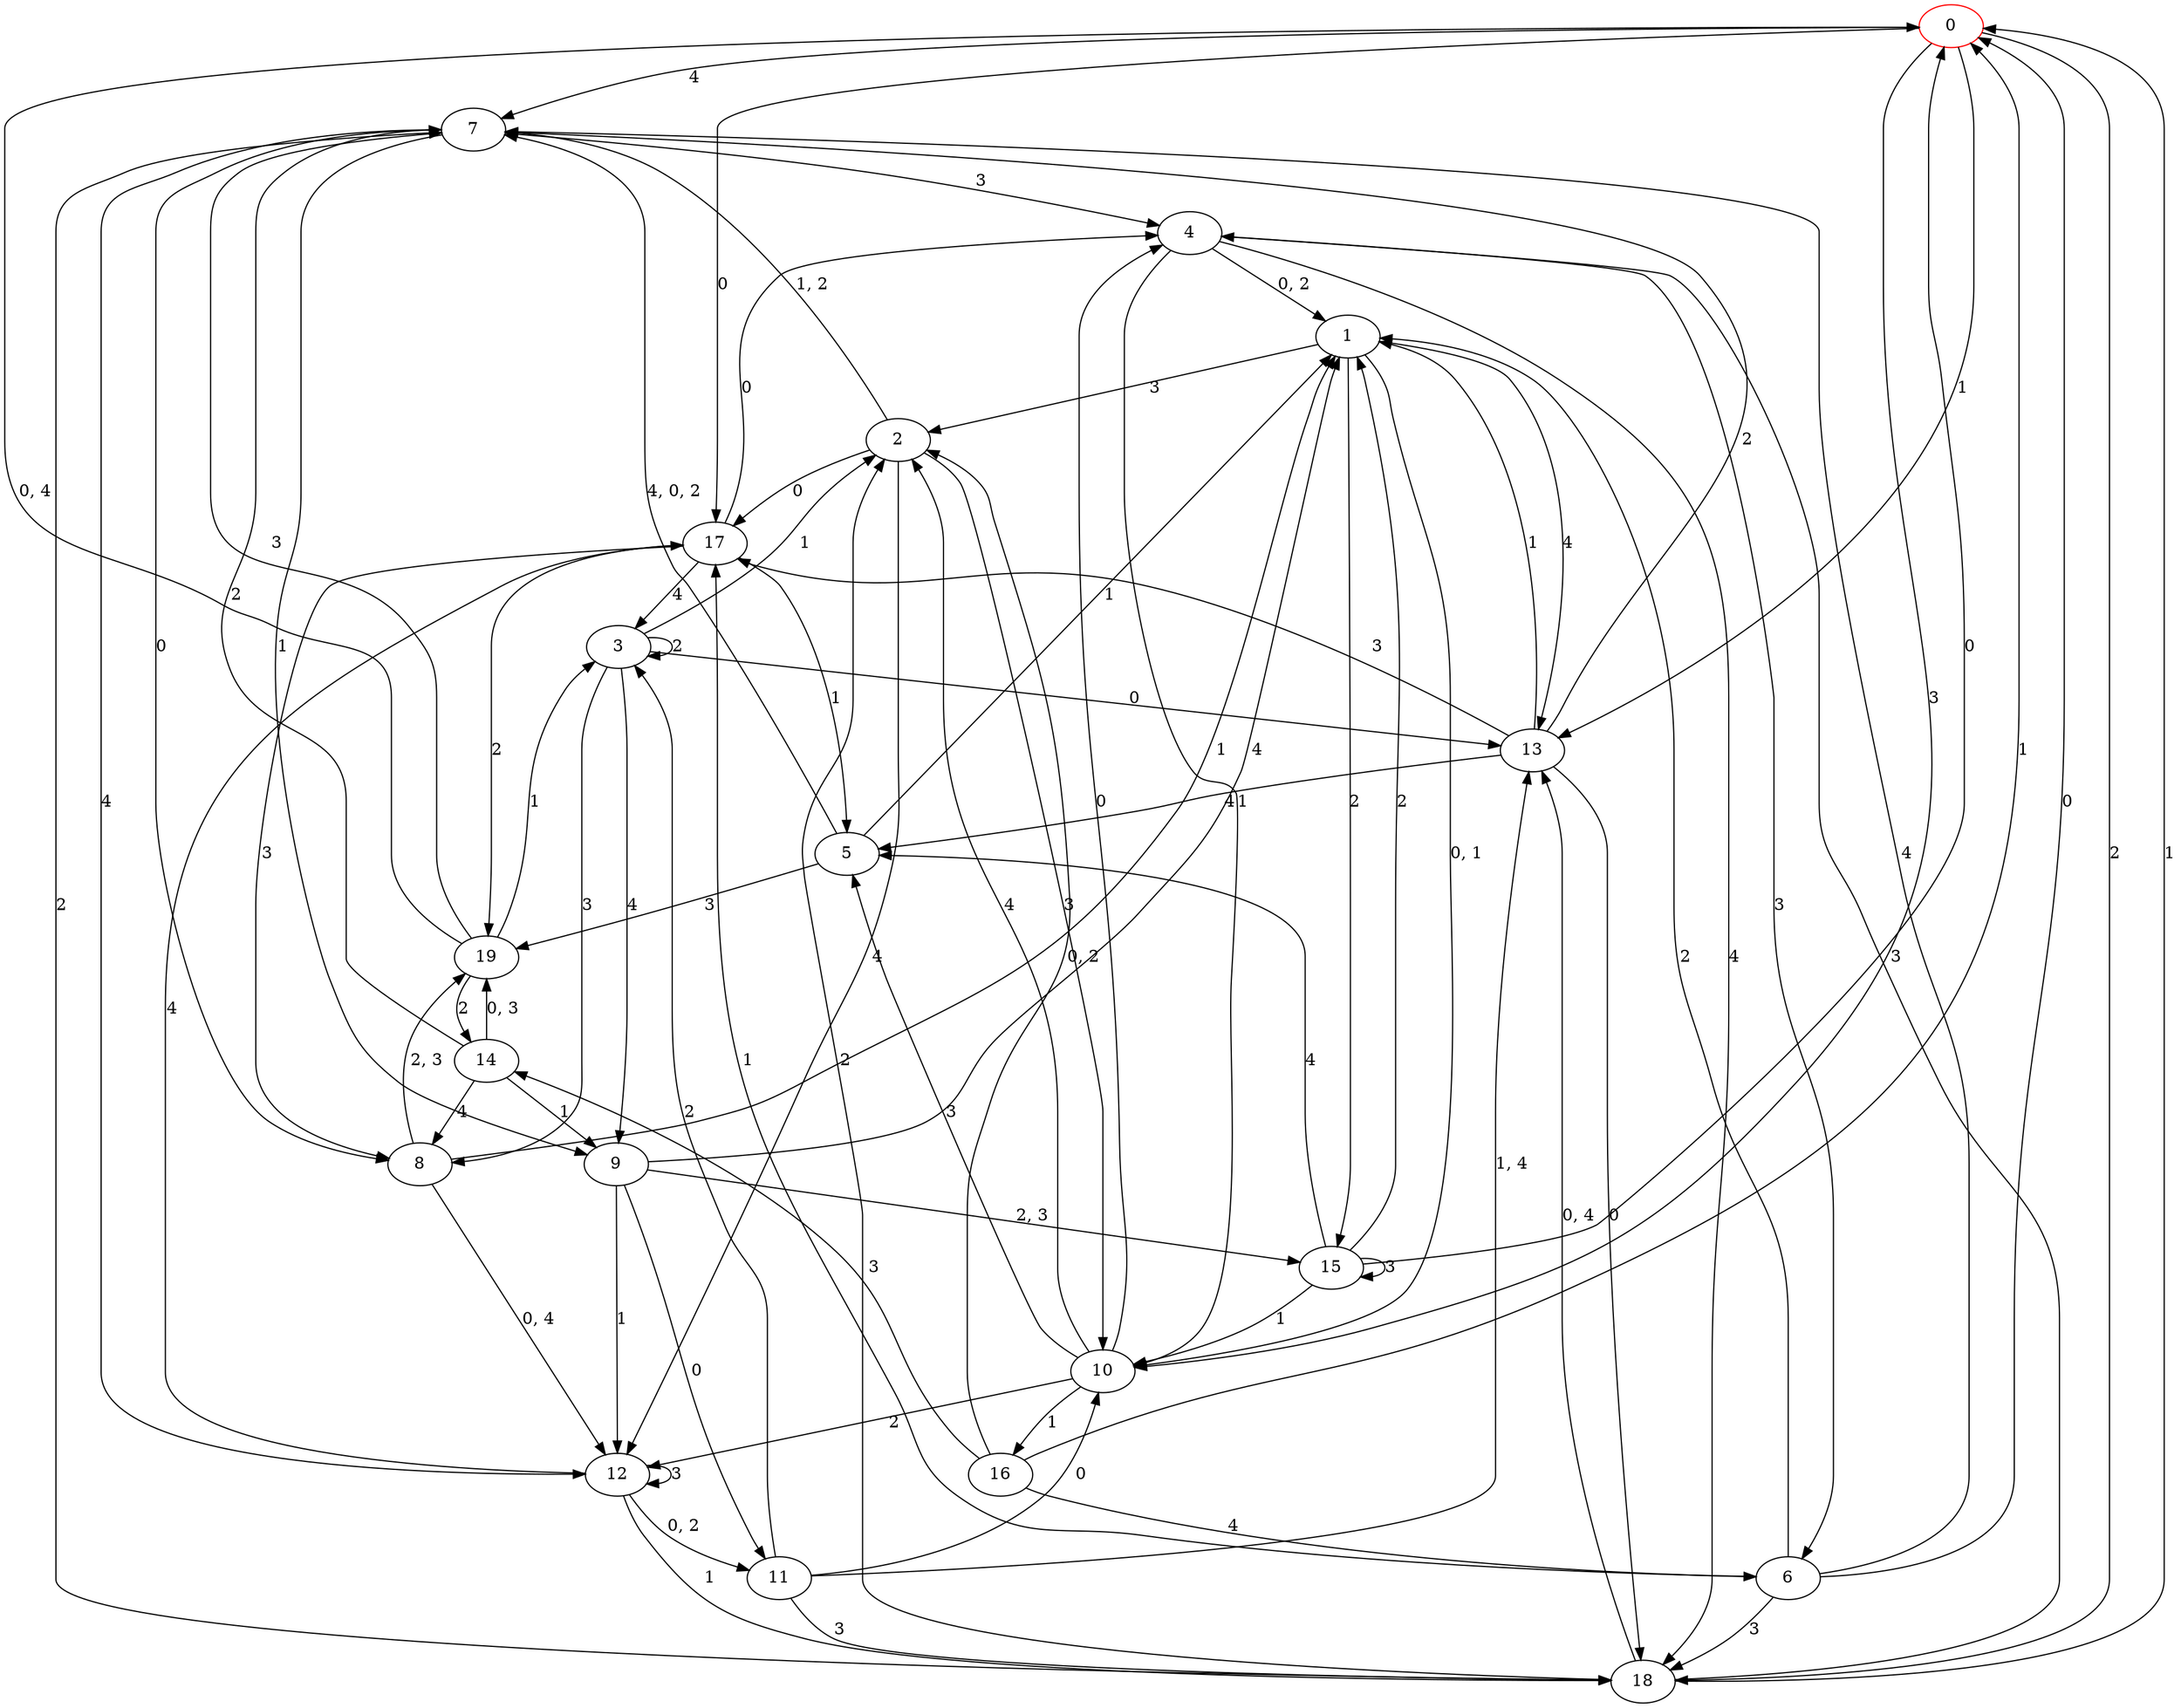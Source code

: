 digraph g {
0 [label= "0"] [color="red"];
1 [label= "1"];
2 [label= "2"];
3 [label= "3"];
4 [label= "4"];
5 [label= "5"];
6 [label= "6"];
7 [label= "7"];
8 [label= "8"];
9 [label= "9"];
10 [label= "10"];
11 [label= "11"];
12 [label= "12"];
13 [label= "13"];
14 [label= "14"];
15 [label= "15"];
16 [label= "16"];
17 [label= "17"];
18 [label= "18"];
19 [label= "19"];
0 -> 17[label= "0"];
0 -> 13[label= "1"];
0 -> 18[label= "2"];
0 -> 10[label= "3"];
0 -> 7[label= "4"];
1 -> 15[label= "2"];
1 -> 2[label= "3"];
1 -> 13[label= "4"];
2 -> 17[label= "0"];
2 -> 10[label= "3"];
2 -> 12[label= "4"];
3 -> 13[label= "0"];
3 -> 2[label= "1"];
3 -> 3[label= "2"];
3 -> 8[label= "3"];
3 -> 9[label= "4"];
4 -> 10[label= "1"];
4 -> 6[label= "3"];
4 -> 18[label= "4"];
5 -> 1[label= "1"];
5 -> 19[label= "3"];
6 -> 0[label= "0"];
6 -> 17[label= "1"];
6 -> 1[label= "2"];
6 -> 18[label= "3"];
6 -> 7[label= "4"];
7 -> 8[label= "0"];
7 -> 9[label= "1"];
7 -> 18[label= "2"];
7 -> 4[label= "3"];
7 -> 12[label= "4"];
8 -> 1[label= "1"];
9 -> 11[label= "0"];
9 -> 12[label= "1"];
9 -> 1[label= "4"];
10 -> 4[label= "0"];
10 -> 16[label= "1"];
10 -> 12[label= "2"];
10 -> 5[label= "3"];
10 -> 2[label= "4"];
11 -> 10[label= "0"];
11 -> 3[label= "2"];
11 -> 18[label= "3"];
12 -> 18[label= "1"];
12 -> 12[label= "3"];
12 -> 17[label= "4"];
13 -> 18[label= "0"];
13 -> 1[label= "1"];
13 -> 7[label= "2"];
13 -> 17[label= "3"];
13 -> 5[label= "4"];
14 -> 9[label= "1"];
14 -> 7[label= "2"];
14 -> 8[label= "4"];
15 -> 0[label= "0"];
15 -> 10[label= "1"];
15 -> 1[label= "2"];
15 -> 15[label= "3"];
15 -> 5[label= "4"];
16 -> 0[label= "1"];
16 -> 14[label= "3"];
16 -> 6[label= "4"];
17 -> 4[label= "0"];
17 -> 5[label= "1"];
17 -> 19[label= "2"];
17 -> 8[label= "3"];
17 -> 3[label= "4"];
18 -> 0[label= "1"];
18 -> 2[label= "2"];
18 -> 4[label= "3"];
19 -> 3[label= "1"];
19 -> 14[label= "2"];
19 -> 7[label= "3"];
1 -> 10[label= "0, 1"];
2 -> 7[label= "1, 2"];
4 -> 1[label= "0, 2"];
5 -> 7[label= "4, 0, 2"];
8 -> 12[label= "0, 4"];
8 -> 19[label= "2, 3"];
9 -> 15[label= "2, 3"];
11 -> 13[label= "1, 4"];
12 -> 11[label= "0, 2"];
14 -> 19[label= "0, 3"];
16 -> 2[label= "0, 2"];
18 -> 13[label= "0, 4"];
19 -> 0[label= "0, 4"];
}
